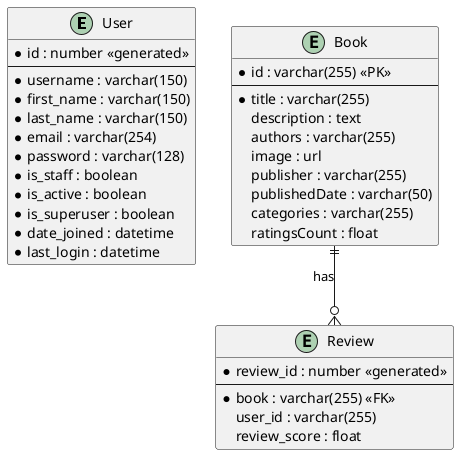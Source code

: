 @startuml Entity Relationship Diagram

' hide the spot
' hide circle

' avoid problems with angled crows feet
skinparam linetype ortho

entity "User" as e01 {
  *id : number <<generated>>
  --
  *username : varchar(150)
  *first_name : varchar(150)
  *last_name : varchar(150)
  *email : varchar(254)
  *password : varchar(128)
  *is_staff : boolean
  *is_active : boolean
  *is_superuser : boolean
  *date_joined : datetime
  *last_login : datetime
}

entity "Book" as e02 {
  *id : varchar(255) <<PK>>
  --
  *title : varchar(255)
  description : text
  authors : varchar(255)
  image : url
  publisher : varchar(255)
  publishedDate : varchar(50)
  categories : varchar(255)
  ratingsCount : float
}

entity "Review" as e03 {
  *review_id : number <<generated>>
  --
  *book : varchar(255) <<FK>>
  user_id : varchar(255)
  review_score : float
}

' Relationships
e02 ||--o{ e03 : has

@enduml